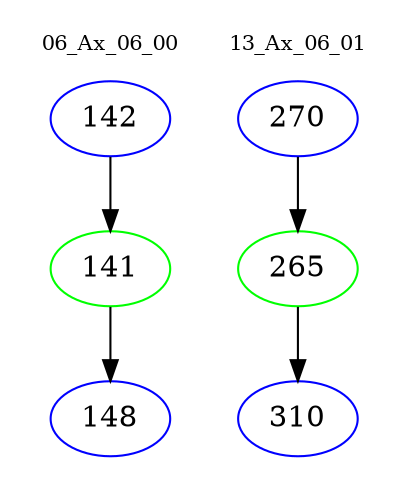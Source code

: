 digraph{
subgraph cluster_0 {
color = white
label = "06_Ax_06_00";
fontsize=10;
T0_142 [label="142", color="blue"]
T0_142 -> T0_141 [color="black"]
T0_141 [label="141", color="green"]
T0_141 -> T0_148 [color="black"]
T0_148 [label="148", color="blue"]
}
subgraph cluster_1 {
color = white
label = "13_Ax_06_01";
fontsize=10;
T1_270 [label="270", color="blue"]
T1_270 -> T1_265 [color="black"]
T1_265 [label="265", color="green"]
T1_265 -> T1_310 [color="black"]
T1_310 [label="310", color="blue"]
}
}

